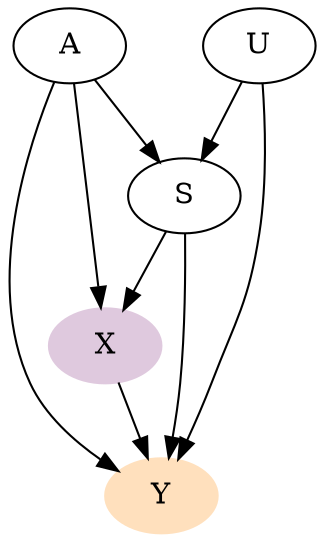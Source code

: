 digraph {
A
S
U
X [style=filled; color="#dfc9de"]
Y [style=filled; color="#ffe0bd"]
A -> S
A -> X
A -> Y
S -> X
S -> Y
U -> S
U -> Y
X -> Y
rankdir=TB}

